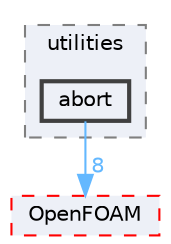 digraph "src/functionObjects/utilities/abort"
{
 // LATEX_PDF_SIZE
  bgcolor="transparent";
  edge [fontname=Helvetica,fontsize=10,labelfontname=Helvetica,labelfontsize=10];
  node [fontname=Helvetica,fontsize=10,shape=box,height=0.2,width=0.4];
  compound=true
  subgraph clusterdir_f7452075bcc4ab0cc3fc3ac03be416ce {
    graph [ bgcolor="#edf0f7", pencolor="grey50", label="utilities", fontname=Helvetica,fontsize=10 style="filled,dashed", URL="dir_f7452075bcc4ab0cc3fc3ac03be416ce.html",tooltip=""]
  dir_2739c299417091b99d020f5706ce7a56 [label="abort", fillcolor="#edf0f7", color="grey25", style="filled,bold", URL="dir_2739c299417091b99d020f5706ce7a56.html",tooltip=""];
  }
  dir_c5473ff19b20e6ec4dfe5c310b3778a8 [label="OpenFOAM", fillcolor="#edf0f7", color="red", style="filled,dashed", URL="dir_c5473ff19b20e6ec4dfe5c310b3778a8.html",tooltip=""];
  dir_2739c299417091b99d020f5706ce7a56->dir_c5473ff19b20e6ec4dfe5c310b3778a8 [headlabel="8", labeldistance=1.5 headhref="dir_000004_002695.html" href="dir_000004_002695.html" color="steelblue1" fontcolor="steelblue1"];
}
